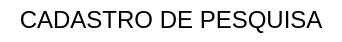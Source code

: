 <mxfile version="15.0.3" type="github">
  <diagram id="09gCixsw90O7OEbNQpDi" name="Page-1">
    <mxGraphModel dx="2066" dy="3404" grid="1" gridSize="10" guides="1" tooltips="1" connect="1" arrows="1" fold="1" page="1" pageScale="1" pageWidth="850" pageHeight="1100" math="0" shadow="0">
      <root>
        <mxCell id="0" />
        <mxCell id="1" parent="0" />
        <mxCell id="lgcZfjw6f_4Ctft2J4iv-2" value="CADASTRO DE PESQUISA" style="text;html=1;resizable=0;autosize=1;align=center;verticalAlign=middle;points=[];fillColor=none;strokeColor=none;rounded=0;" vertex="1" parent="1">
          <mxGeometry x="10" y="-2180" width="170" height="20" as="geometry" />
        </mxCell>
      </root>
    </mxGraphModel>
  </diagram>
</mxfile>
